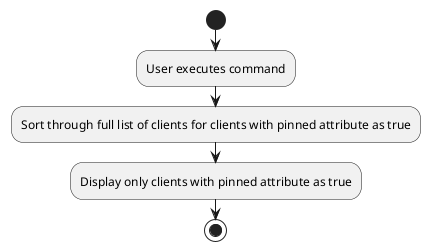 @startuml
start
:User executes command;
:Sort through full list of clients for clients with pinned attribute as true;
:Display only clients with pinned attribute as true;


'Since the beta syntax does not support placing the condition outside the
'diamond we place it as the true branch instead.

stop
@enduml
